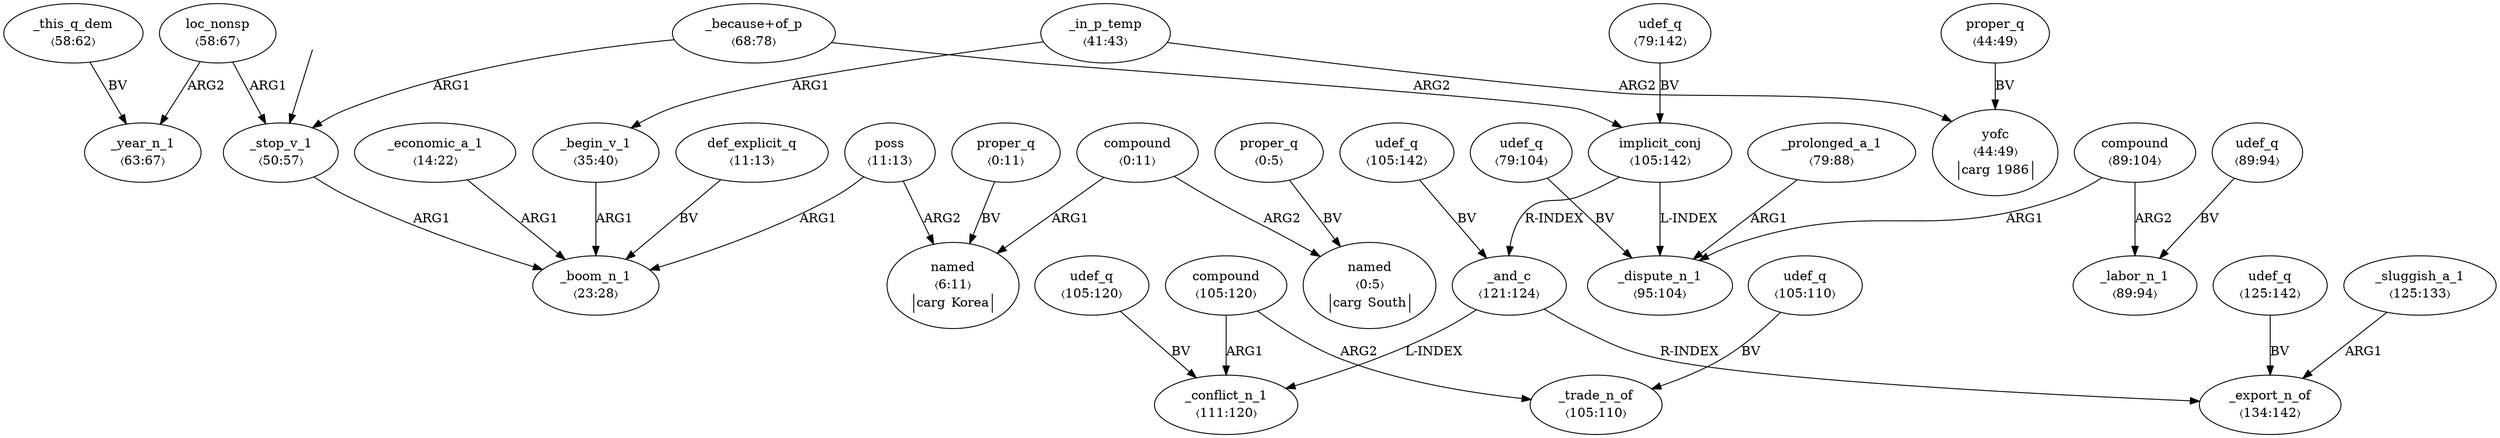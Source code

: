 digraph "20011004" {
  top [ style=invis ];
  top -> 13;
  0 [ label=<<table align="center" border="0" cellspacing="0"><tr><td colspan="2">proper_q</td></tr><tr><td colspan="2">〈0:11〉</td></tr></table>> ];
  1 [ label=<<table align="center" border="0" cellspacing="0"><tr><td colspan="2">compound</td></tr><tr><td colspan="2">〈0:11〉</td></tr></table>> ];
  2 [ label=<<table align="center" border="0" cellspacing="0"><tr><td colspan="2">proper_q</td></tr><tr><td colspan="2">〈0:5〉</td></tr></table>> ];
  3 [ label=<<table align="center" border="0" cellspacing="0"><tr><td colspan="2">named</td></tr><tr><td colspan="2">〈0:5〉</td></tr><tr><td sides="l" border="1" align="left">carg</td><td sides="r" border="1" align="left">South</td></tr></table>> ];
  4 [ label=<<table align="center" border="0" cellspacing="0"><tr><td colspan="2">named</td></tr><tr><td colspan="2">〈6:11〉</td></tr><tr><td sides="l" border="1" align="left">carg</td><td sides="r" border="1" align="left">Korea</td></tr></table>> ];
  5 [ label=<<table align="center" border="0" cellspacing="0"><tr><td colspan="2">def_explicit_q</td></tr><tr><td colspan="2">〈11:13〉</td></tr></table>> ];
  6 [ label=<<table align="center" border="0" cellspacing="0"><tr><td colspan="2">poss</td></tr><tr><td colspan="2">〈11:13〉</td></tr></table>> ];
  7 [ label=<<table align="center" border="0" cellspacing="0"><tr><td colspan="2">_economic_a_1</td></tr><tr><td colspan="2">〈14:22〉</td></tr></table>> ];
  8 [ label=<<table align="center" border="0" cellspacing="0"><tr><td colspan="2">_boom_n_1</td></tr><tr><td colspan="2">〈23:28〉</td></tr></table>> ];
  9 [ label=<<table align="center" border="0" cellspacing="0"><tr><td colspan="2">_begin_v_1</td></tr><tr><td colspan="2">〈35:40〉</td></tr></table>> ];
  10 [ label=<<table align="center" border="0" cellspacing="0"><tr><td colspan="2">_in_p_temp</td></tr><tr><td colspan="2">〈41:43〉</td></tr></table>> ];
  11 [ label=<<table align="center" border="0" cellspacing="0"><tr><td colspan="2">proper_q</td></tr><tr><td colspan="2">〈44:49〉</td></tr></table>> ];
  12 [ label=<<table align="center" border="0" cellspacing="0"><tr><td colspan="2">yofc</td></tr><tr><td colspan="2">〈44:49〉</td></tr><tr><td sides="l" border="1" align="left">carg</td><td sides="r" border="1" align="left">1986</td></tr></table>> ];
  13 [ label=<<table align="center" border="0" cellspacing="0"><tr><td colspan="2">_stop_v_1</td></tr><tr><td colspan="2">〈50:57〉</td></tr></table>> ];
  14 [ label=<<table align="center" border="0" cellspacing="0"><tr><td colspan="2">loc_nonsp</td></tr><tr><td colspan="2">〈58:67〉</td></tr></table>> ];
  15 [ label=<<table align="center" border="0" cellspacing="0"><tr><td colspan="2">_this_q_dem</td></tr><tr><td colspan="2">〈58:62〉</td></tr></table>> ];
  16 [ label=<<table align="center" border="0" cellspacing="0"><tr><td colspan="2">_year_n_1</td></tr><tr><td colspan="2">〈63:67〉</td></tr></table>> ];
  17 [ label=<<table align="center" border="0" cellspacing="0"><tr><td colspan="2">_because+of_p</td></tr><tr><td colspan="2">〈68:78〉</td></tr></table>> ];
  18 [ label=<<table align="center" border="0" cellspacing="0"><tr><td colspan="2">udef_q</td></tr><tr><td colspan="2">〈79:142〉</td></tr></table>> ];
  19 [ label=<<table align="center" border="0" cellspacing="0"><tr><td colspan="2">udef_q</td></tr><tr><td colspan="2">〈79:104〉</td></tr></table>> ];
  20 [ label=<<table align="center" border="0" cellspacing="0"><tr><td colspan="2">_prolonged_a_1</td></tr><tr><td colspan="2">〈79:88〉</td></tr></table>> ];
  21 [ label=<<table align="center" border="0" cellspacing="0"><tr><td colspan="2">compound</td></tr><tr><td colspan="2">〈89:104〉</td></tr></table>> ];
  22 [ label=<<table align="center" border="0" cellspacing="0"><tr><td colspan="2">udef_q</td></tr><tr><td colspan="2">〈89:94〉</td></tr></table>> ];
  23 [ label=<<table align="center" border="0" cellspacing="0"><tr><td colspan="2">_labor_n_1</td></tr><tr><td colspan="2">〈89:94〉</td></tr></table>> ];
  24 [ label=<<table align="center" border="0" cellspacing="0"><tr><td colspan="2">_dispute_n_1</td></tr><tr><td colspan="2">〈95:104〉</td></tr></table>> ];
  25 [ label=<<table align="center" border="0" cellspacing="0"><tr><td colspan="2">udef_q</td></tr><tr><td colspan="2">〈105:142〉</td></tr></table>> ];
  26 [ label=<<table align="center" border="0" cellspacing="0"><tr><td colspan="2">implicit_conj</td></tr><tr><td colspan="2">〈105:142〉</td></tr></table>> ];
  27 [ label=<<table align="center" border="0" cellspacing="0"><tr><td colspan="2">udef_q</td></tr><tr><td colspan="2">〈105:120〉</td></tr></table>> ];
  28 [ label=<<table align="center" border="0" cellspacing="0"><tr><td colspan="2">compound</td></tr><tr><td colspan="2">〈105:120〉</td></tr></table>> ];
  29 [ label=<<table align="center" border="0" cellspacing="0"><tr><td colspan="2">udef_q</td></tr><tr><td colspan="2">〈105:110〉</td></tr></table>> ];
  30 [ label=<<table align="center" border="0" cellspacing="0"><tr><td colspan="2">_trade_n_of</td></tr><tr><td colspan="2">〈105:110〉</td></tr></table>> ];
  31 [ label=<<table align="center" border="0" cellspacing="0"><tr><td colspan="2">_conflict_n_1</td></tr><tr><td colspan="2">〈111:120〉</td></tr></table>> ];
  32 [ label=<<table align="center" border="0" cellspacing="0"><tr><td colspan="2">_and_c</td></tr><tr><td colspan="2">〈121:124〉</td></tr></table>> ];
  33 [ label=<<table align="center" border="0" cellspacing="0"><tr><td colspan="2">udef_q</td></tr><tr><td colspan="2">〈125:142〉</td></tr></table>> ];
  34 [ label=<<table align="center" border="0" cellspacing="0"><tr><td colspan="2">_sluggish_a_1</td></tr><tr><td colspan="2">〈125:133〉</td></tr></table>> ];
  35 [ label=<<table align="center" border="0" cellspacing="0"><tr><td colspan="2">_export_n_of</td></tr><tr><td colspan="2">〈134:142〉</td></tr></table>> ];
  6 -> 8 [ label="ARG1" ];
  20 -> 24 [ label="ARG1" ];
  21 -> 23 [ label="ARG2" ];
  28 -> 31 [ label="ARG1" ];
  28 -> 30 [ label="ARG2" ];
  29 -> 30 [ label="BV" ];
  10 -> 12 [ label="ARG2" ];
  11 -> 12 [ label="BV" ];
  13 -> 8 [ label="ARG1" ];
  27 -> 31 [ label="BV" ];
  34 -> 35 [ label="ARG1" ];
  7 -> 8 [ label="ARG1" ];
  25 -> 32 [ label="BV" ];
  0 -> 4 [ label="BV" ];
  14 -> 13 [ label="ARG1" ];
  26 -> 32 [ label="R-INDEX" ];
  1 -> 4 [ label="ARG1" ];
  14 -> 16 [ label="ARG2" ];
  9 -> 8 [ label="ARG1" ];
  15 -> 16 [ label="BV" ];
  32 -> 35 [ label="R-INDEX" ];
  22 -> 23 [ label="BV" ];
  1 -> 3 [ label="ARG2" ];
  17 -> 26 [ label="ARG2" ];
  5 -> 8 [ label="BV" ];
  2 -> 3 [ label="BV" ];
  19 -> 24 [ label="BV" ];
  6 -> 4 [ label="ARG2" ];
  26 -> 24 [ label="L-INDEX" ];
  33 -> 35 [ label="BV" ];
  18 -> 26 [ label="BV" ];
  17 -> 13 [ label="ARG1" ];
  21 -> 24 [ label="ARG1" ];
  32 -> 31 [ label="L-INDEX" ];
  10 -> 9 [ label="ARG1" ];
}

